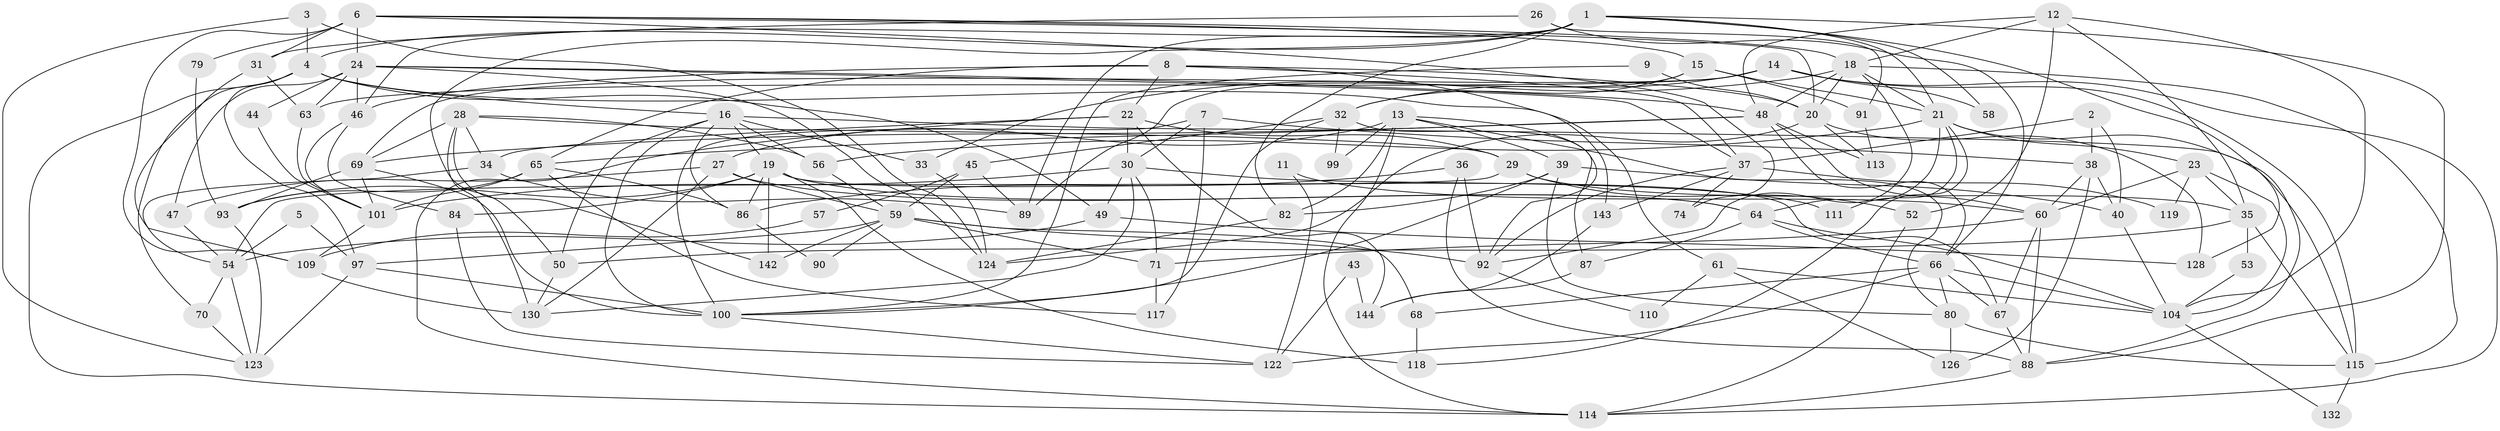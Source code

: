 // Generated by graph-tools (version 1.1) at 2025/52/02/27/25 19:52:06]
// undirected, 100 vertices, 234 edges
graph export_dot {
graph [start="1"]
  node [color=gray90,style=filled];
  1 [super="+25"];
  2;
  3;
  4 [super="+42"];
  5;
  6 [super="+17"];
  7;
  8 [super="+10"];
  9;
  11;
  12 [super="+85"];
  13 [super="+140"];
  14 [super="+83"];
  15;
  16 [super="+135"];
  18 [super="+133"];
  19 [super="+62"];
  20 [super="+107"];
  21 [super="+81"];
  22 [super="+75"];
  23 [super="+108"];
  24 [super="+41"];
  26;
  27 [super="+103"];
  28 [super="+139"];
  29 [super="+77"];
  30 [super="+98"];
  31 [super="+78"];
  32 [super="+51"];
  33;
  34;
  35;
  36;
  37 [super="+102"];
  38 [super="+125"];
  39 [super="+129"];
  40;
  43;
  44;
  45;
  46 [super="+55"];
  47;
  48 [super="+73"];
  49;
  50;
  52;
  53;
  54 [super="+95"];
  56 [super="+106"];
  57;
  58;
  59 [super="+138"];
  60 [super="+121"];
  61;
  63;
  64 [super="+72"];
  65 [super="+131"];
  66 [super="+120"];
  67;
  68 [super="+76"];
  69 [super="+127"];
  70;
  71;
  74;
  79;
  80 [super="+94"];
  82;
  84;
  86;
  87;
  88 [super="+112"];
  89;
  90;
  91;
  92 [super="+96"];
  93;
  97 [super="+116"];
  99;
  100 [super="+105"];
  101 [super="+141"];
  104 [super="+137"];
  109;
  110;
  111;
  113;
  114 [super="+136"];
  115;
  117;
  118;
  119;
  122;
  123;
  124;
  126;
  128;
  130 [super="+134"];
  132;
  142;
  143;
  144;
  1 -- 4;
  1 -- 21;
  1 -- 50;
  1 -- 58;
  1 -- 82;
  1 -- 128;
  1 -- 89;
  1 -- 46;
  1 -- 88;
  2 -- 40;
  2 -- 38;
  2 -- 37;
  3 -- 124;
  3 -- 123;
  3 -- 4;
  4 -- 143;
  4 -- 49;
  4 -- 16;
  4 -- 97;
  4 -- 70;
  4 -- 114;
  5 -- 54;
  5 -- 97;
  6 -- 15;
  6 -- 74;
  6 -- 79;
  6 -- 18;
  6 -- 20;
  6 -- 109;
  6 -- 31 [weight=2];
  6 -- 24;
  7 -- 38;
  7 -- 117;
  7 -- 100;
  7 -- 30;
  8 -- 20;
  8 -- 46;
  8 -- 37;
  8 -- 65;
  8 -- 61;
  8 -- 22;
  9 -- 100;
  9 -- 20;
  11 -- 122;
  11 -- 60;
  12 -- 35;
  12 -- 48;
  12 -- 18;
  12 -- 52;
  12 -- 104;
  13 -- 80;
  13 -- 92;
  13 -- 82;
  13 -- 99;
  13 -- 27;
  13 -- 114;
  13 -- 39;
  14 -- 114;
  14 -- 69;
  14 -- 32;
  14 -- 115;
  14 -- 58;
  14 -- 63;
  15 -- 89;
  15 -- 91;
  15 -- 32;
  15 -- 21;
  16 -- 86;
  16 -- 115;
  16 -- 19;
  16 -- 33;
  16 -- 50;
  16 -- 100;
  16 -- 56;
  18 -- 33 [weight=2];
  18 -- 48;
  18 -- 115;
  18 -- 20;
  18 -- 21;
  18 -- 92;
  19 -- 64;
  19 -- 84;
  19 -- 86;
  19 -- 67;
  19 -- 118;
  19 -- 93;
  19 -- 142;
  20 -- 128;
  20 -- 113;
  20 -- 124;
  21 -- 56;
  21 -- 111;
  21 -- 118;
  21 -- 88;
  21 -- 64;
  21 -- 23;
  22 -- 114;
  22 -- 144;
  22 -- 34;
  22 -- 29;
  22 -- 30;
  23 -- 35;
  23 -- 104;
  23 -- 60;
  23 -- 119;
  24 -- 47 [weight=2];
  24 -- 48;
  24 -- 37;
  24 -- 44;
  24 -- 46;
  24 -- 124;
  24 -- 63;
  26 -- 91;
  26 -- 66;
  26 -- 31;
  27 -- 64 [weight=2];
  27 -- 130;
  27 -- 59;
  27 -- 47;
  28 -- 34;
  28 -- 142;
  28 -- 29;
  28 -- 130 [weight=2];
  28 -- 69;
  28 -- 56;
  29 -- 54 [weight=2];
  29 -- 35;
  29 -- 52;
  30 -- 101;
  30 -- 111;
  30 -- 130;
  30 -- 49;
  30 -- 71;
  31 -- 109;
  31 -- 63;
  32 -- 87;
  32 -- 100;
  32 -- 99;
  32 -- 45;
  33 -- 124;
  34 -- 89;
  34 -- 54;
  35 -- 50;
  35 -- 53;
  35 -- 115;
  36 -- 88;
  36 -- 86;
  36 -- 92;
  37 -- 74;
  37 -- 119;
  37 -- 143;
  37 -- 92;
  38 -- 126;
  38 -- 40;
  38 -- 60;
  39 -- 80;
  39 -- 82;
  39 -- 40;
  39 -- 100;
  40 -- 104;
  43 -- 144;
  43 -- 122;
  44 -- 101;
  45 -- 57;
  45 -- 89;
  45 -- 59;
  46 -- 84;
  46 -- 101;
  47 -- 54;
  48 -- 60;
  48 -- 113;
  48 -- 66;
  48 -- 69;
  48 -- 65;
  49 -- 128;
  49 -- 54;
  50 -- 130;
  52 -- 114;
  53 -- 104;
  54 -- 70;
  54 -- 123;
  56 -- 59;
  57 -- 109;
  59 -- 92;
  59 -- 68;
  59 -- 90;
  59 -- 142;
  59 -- 71;
  59 -- 97;
  60 -- 71;
  60 -- 88;
  60 -- 67;
  61 -- 110;
  61 -- 126;
  61 -- 104;
  63 -- 101;
  64 -- 104;
  64 -- 66;
  64 -- 87;
  65 -- 101;
  65 -- 117;
  65 -- 86;
  65 -- 93;
  66 -- 67;
  66 -- 80;
  66 -- 122;
  66 -- 104;
  66 -- 68;
  67 -- 88;
  68 -- 118;
  69 -- 100;
  69 -- 101;
  69 -- 93;
  70 -- 123;
  71 -- 117;
  79 -- 93;
  80 -- 115;
  80 -- 126;
  82 -- 124;
  84 -- 122;
  86 -- 90;
  87 -- 144;
  88 -- 114;
  91 -- 113;
  92 -- 110;
  93 -- 123;
  97 -- 123 [weight=2];
  97 -- 100;
  100 -- 122;
  101 -- 109;
  104 -- 132;
  109 -- 130;
  115 -- 132;
  143 -- 144;
}
